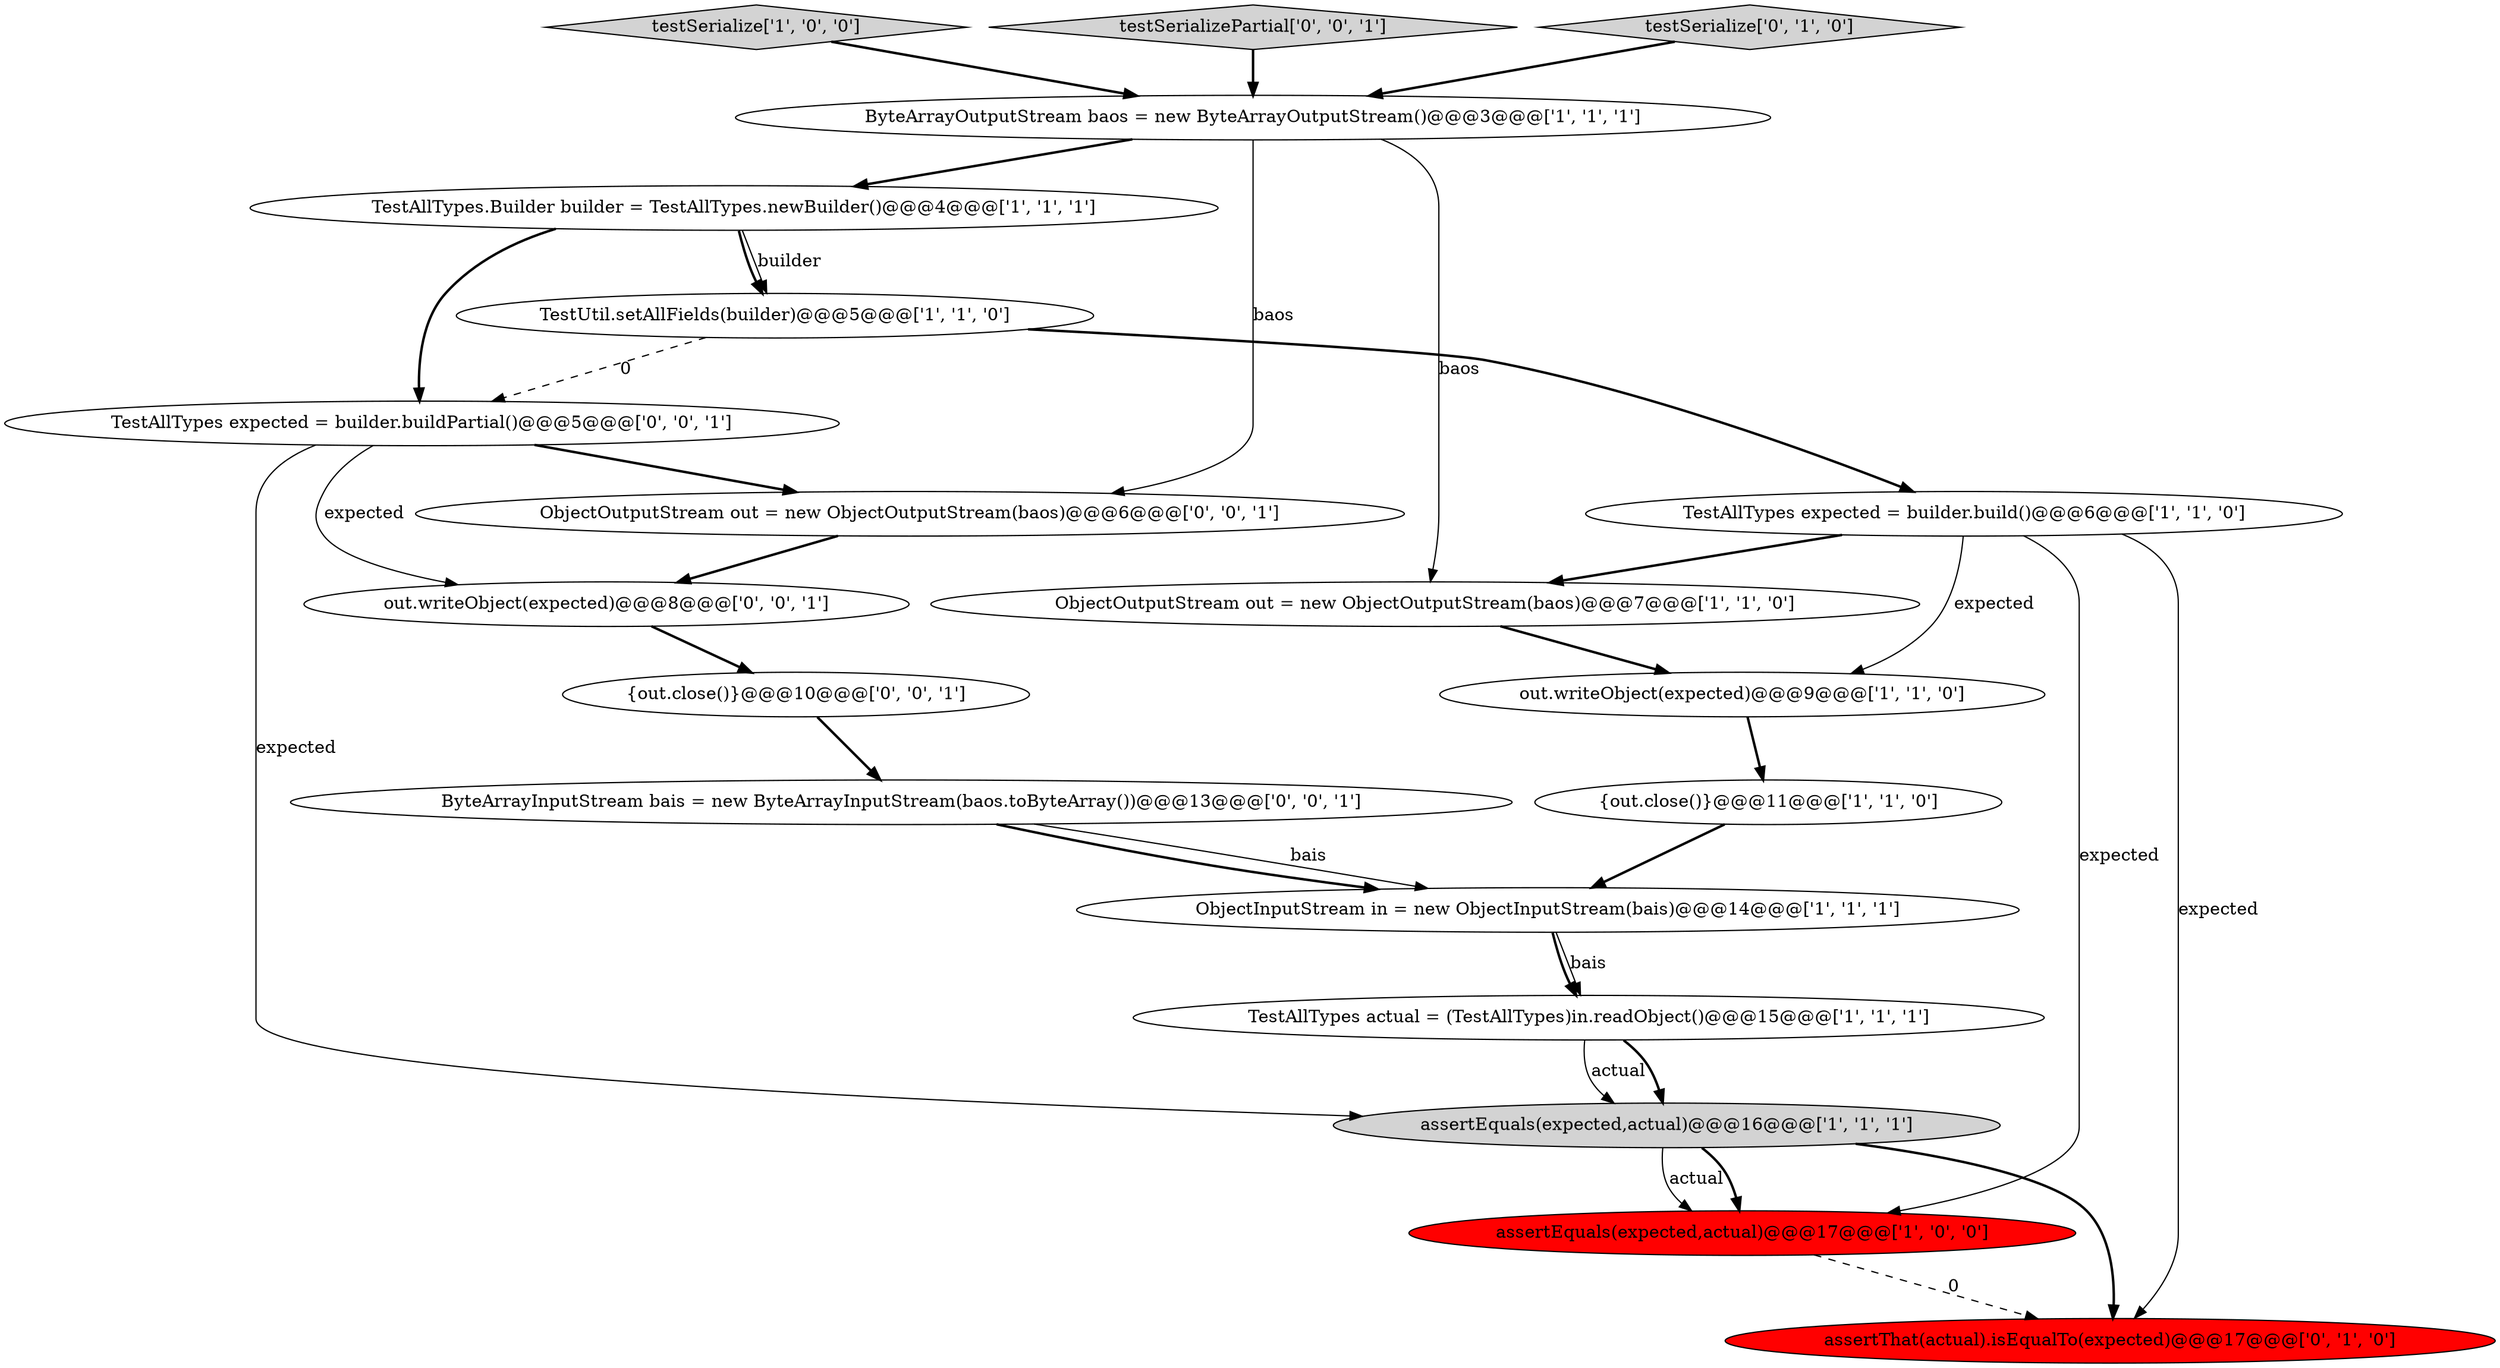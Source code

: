 digraph {
6 [style = filled, label = "ObjectOutputStream out = new ObjectOutputStream(baos)@@@7@@@['1', '1', '0']", fillcolor = white, shape = ellipse image = "AAA0AAABBB1BBB"];
11 [style = filled, label = "assertEquals(expected,actual)@@@17@@@['1', '0', '0']", fillcolor = red, shape = ellipse image = "AAA1AAABBB1BBB"];
4 [style = filled, label = "testSerialize['1', '0', '0']", fillcolor = lightgray, shape = diamond image = "AAA0AAABBB1BBB"];
15 [style = filled, label = "{out.close()}@@@10@@@['0', '0', '1']", fillcolor = white, shape = ellipse image = "AAA0AAABBB3BBB"];
5 [style = filled, label = "TestAllTypes.Builder builder = TestAllTypes.newBuilder()@@@4@@@['1', '1', '1']", fillcolor = white, shape = ellipse image = "AAA0AAABBB1BBB"];
10 [style = filled, label = "ObjectInputStream in = new ObjectInputStream(bais)@@@14@@@['1', '1', '1']", fillcolor = white, shape = ellipse image = "AAA0AAABBB1BBB"];
8 [style = filled, label = "assertEquals(expected,actual)@@@16@@@['1', '1', '1']", fillcolor = lightgray, shape = ellipse image = "AAA0AAABBB1BBB"];
16 [style = filled, label = "ByteArrayInputStream bais = new ByteArrayInputStream(baos.toByteArray())@@@13@@@['0', '0', '1']", fillcolor = white, shape = ellipse image = "AAA0AAABBB3BBB"];
17 [style = filled, label = "testSerializePartial['0', '0', '1']", fillcolor = lightgray, shape = diamond image = "AAA0AAABBB3BBB"];
19 [style = filled, label = "out.writeObject(expected)@@@8@@@['0', '0', '1']", fillcolor = white, shape = ellipse image = "AAA0AAABBB3BBB"];
18 [style = filled, label = "TestAllTypes expected = builder.buildPartial()@@@5@@@['0', '0', '1']", fillcolor = white, shape = ellipse image = "AAA0AAABBB3BBB"];
13 [style = filled, label = "assertThat(actual).isEqualTo(expected)@@@17@@@['0', '1', '0']", fillcolor = red, shape = ellipse image = "AAA1AAABBB2BBB"];
7 [style = filled, label = "TestAllTypes actual = (TestAllTypes)in.readObject()@@@15@@@['1', '1', '1']", fillcolor = white, shape = ellipse image = "AAA0AAABBB1BBB"];
12 [style = filled, label = "testSerialize['0', '1', '0']", fillcolor = lightgray, shape = diamond image = "AAA0AAABBB2BBB"];
9 [style = filled, label = "out.writeObject(expected)@@@9@@@['1', '1', '0']", fillcolor = white, shape = ellipse image = "AAA0AAABBB1BBB"];
3 [style = filled, label = "ByteArrayOutputStream baos = new ByteArrayOutputStream()@@@3@@@['1', '1', '1']", fillcolor = white, shape = ellipse image = "AAA0AAABBB1BBB"];
14 [style = filled, label = "ObjectOutputStream out = new ObjectOutputStream(baos)@@@6@@@['0', '0', '1']", fillcolor = white, shape = ellipse image = "AAA0AAABBB3BBB"];
1 [style = filled, label = "TestAllTypes expected = builder.build()@@@6@@@['1', '1', '0']", fillcolor = white, shape = ellipse image = "AAA0AAABBB1BBB"];
0 [style = filled, label = "TestUtil.setAllFields(builder)@@@5@@@['1', '1', '0']", fillcolor = white, shape = ellipse image = "AAA0AAABBB1BBB"];
2 [style = filled, label = "{out.close()}@@@11@@@['1', '1', '0']", fillcolor = white, shape = ellipse image = "AAA0AAABBB1BBB"];
4->3 [style = bold, label=""];
18->8 [style = solid, label="expected"];
9->2 [style = bold, label=""];
16->10 [style = bold, label=""];
7->8 [style = solid, label="actual"];
14->19 [style = bold, label=""];
5->18 [style = bold, label=""];
2->10 [style = bold, label=""];
7->8 [style = bold, label=""];
15->16 [style = bold, label=""];
10->7 [style = bold, label=""];
10->7 [style = solid, label="bais"];
1->13 [style = solid, label="expected"];
3->5 [style = bold, label=""];
1->11 [style = solid, label="expected"];
1->6 [style = bold, label=""];
11->13 [style = dashed, label="0"];
5->0 [style = bold, label=""];
18->19 [style = solid, label="expected"];
0->1 [style = bold, label=""];
8->11 [style = solid, label="actual"];
17->3 [style = bold, label=""];
0->18 [style = dashed, label="0"];
12->3 [style = bold, label=""];
1->9 [style = solid, label="expected"];
3->6 [style = solid, label="baos"];
6->9 [style = bold, label=""];
19->15 [style = bold, label=""];
8->11 [style = bold, label=""];
3->14 [style = solid, label="baos"];
18->14 [style = bold, label=""];
16->10 [style = solid, label="bais"];
5->0 [style = solid, label="builder"];
8->13 [style = bold, label=""];
}
